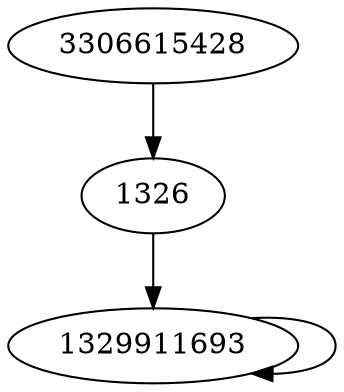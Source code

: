digraph  {
3306615428;
1329911693;
1326;
3306615428 -> 1326;
1329911693 -> 1329911693;
1326 -> 1329911693;
}
